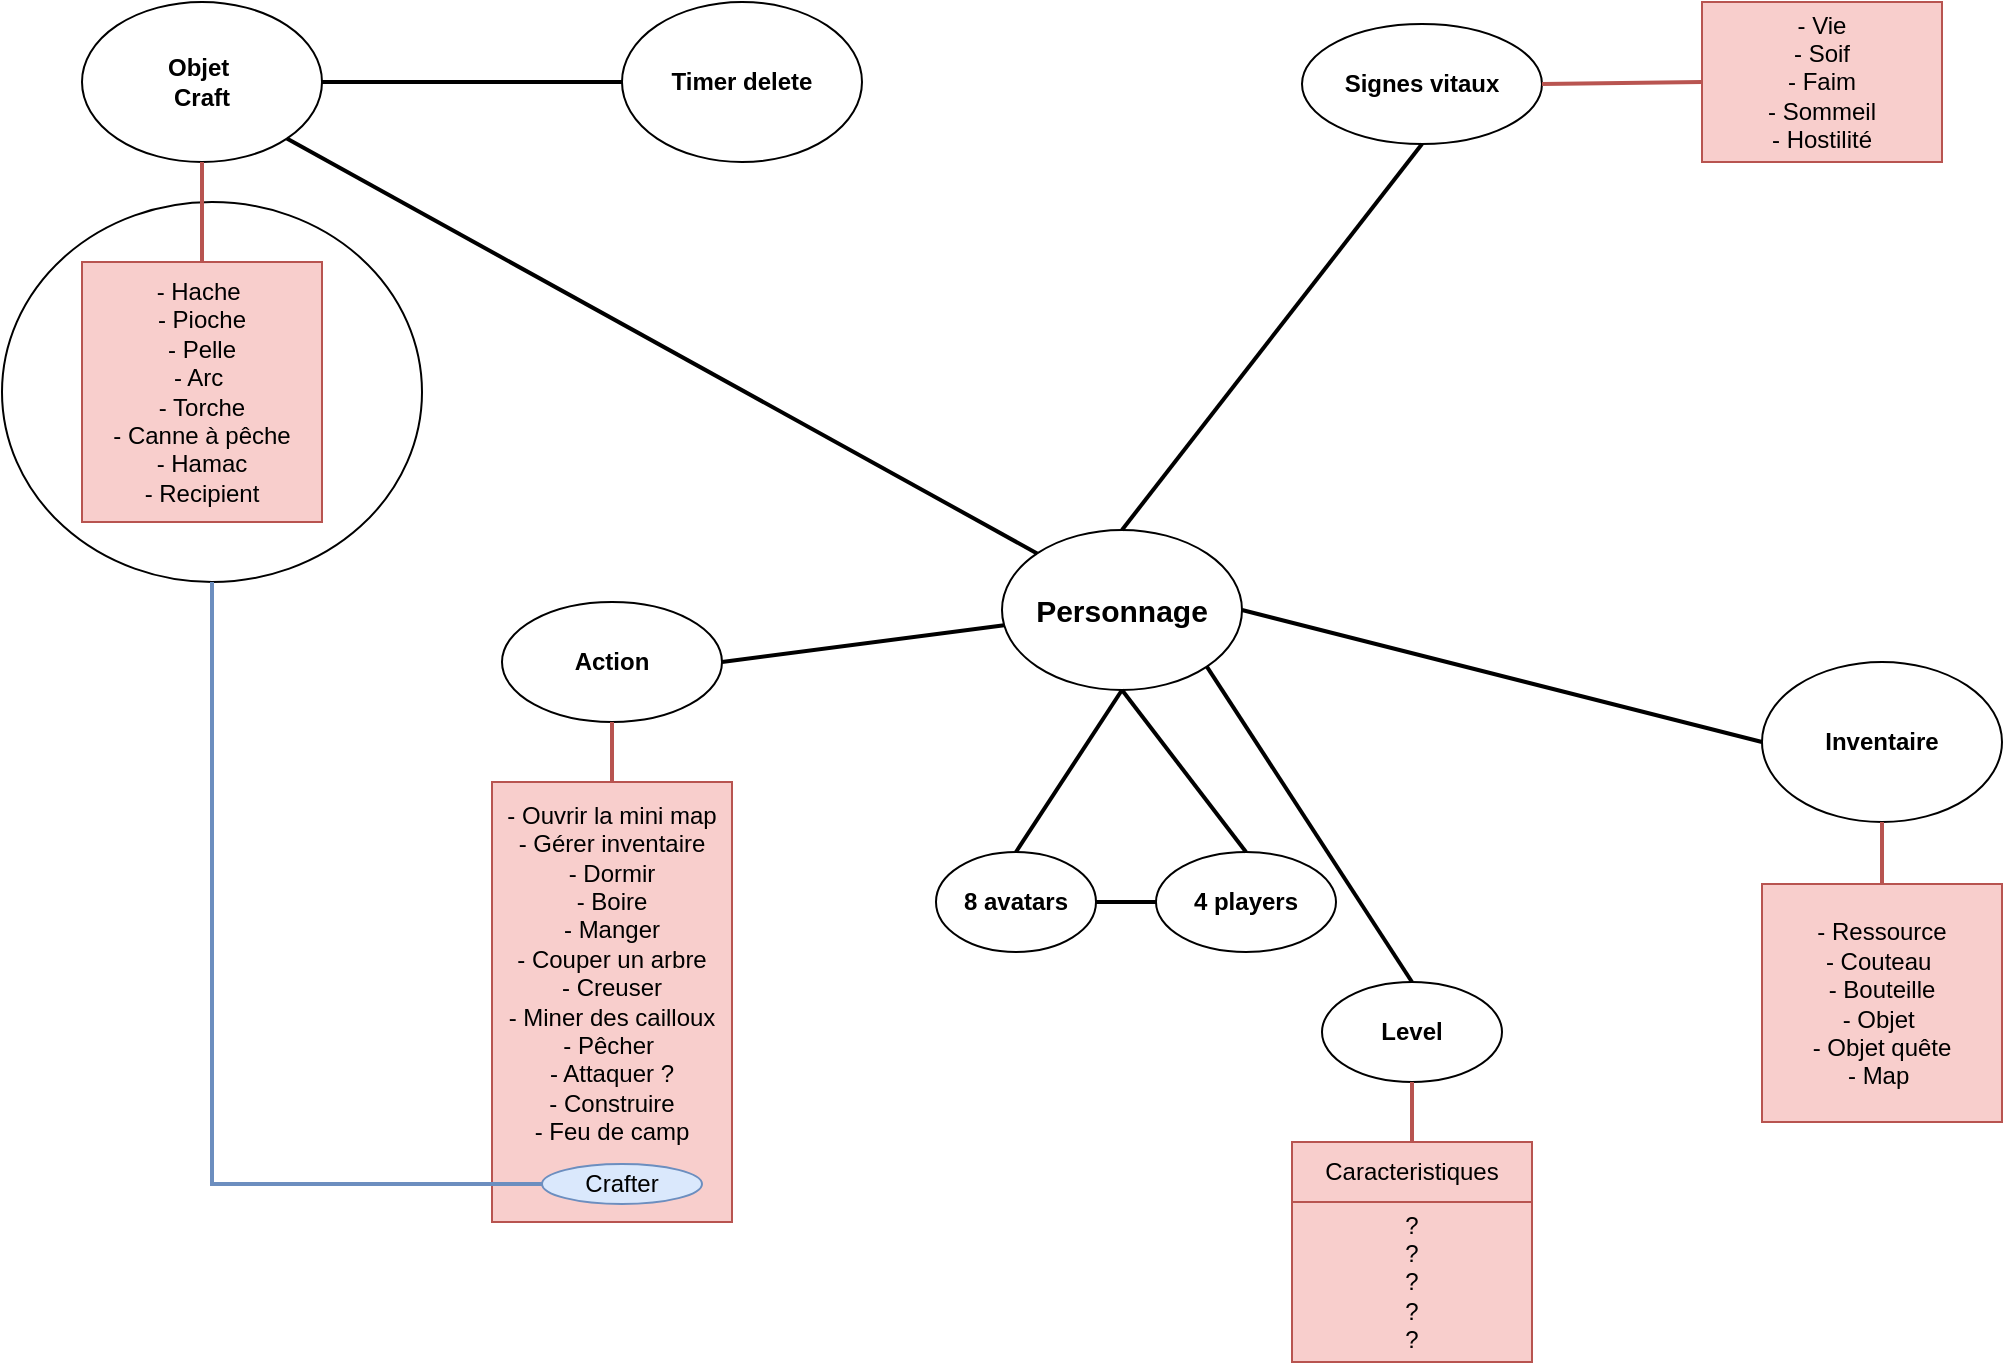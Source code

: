 <mxfile version="13.6.4" type="device"><diagram id="XS-zCZyyA6C_MzIB0Q9V" name="Page-1"><mxGraphModel dx="1038" dy="548" grid="1" gridSize="10" guides="1" tooltips="1" connect="1" arrows="1" fold="1" page="1" pageScale="1" pageWidth="1169" pageHeight="827" math="0" shadow="0"><root><mxCell id="0"/><mxCell id="1" parent="0"/><mxCell id="oPqUrmXg5Qp3O78273Og-11" value="" style="ellipse;whiteSpace=wrap;html=1;" vertex="1" parent="1"><mxGeometry x="40" y="170" width="210" height="190" as="geometry"/></mxCell><mxCell id="oPqUrmXg5Qp3O78273Og-1" value="&lt;font style=&quot;font-size: 15px&quot;&gt;&lt;b&gt;Personnage&lt;/b&gt;&lt;/font&gt;" style="ellipse;whiteSpace=wrap;html=1;" vertex="1" parent="1"><mxGeometry x="540" y="334" width="120" height="80" as="geometry"/></mxCell><mxCell id="oPqUrmXg5Qp3O78273Og-2" value="&lt;b&gt;Objet&amp;nbsp;&lt;br&gt;Craft&lt;/b&gt;" style="ellipse;whiteSpace=wrap;html=1;" vertex="1" parent="1"><mxGeometry x="80" y="70" width="120" height="80" as="geometry"/></mxCell><mxCell id="oPqUrmXg5Qp3O78273Og-5" value="" style="endArrow=none;html=1;entryX=0;entryY=0;entryDx=0;entryDy=0;exitX=1;exitY=1;exitDx=0;exitDy=0;strokeWidth=2;" edge="1" parent="1" source="oPqUrmXg5Qp3O78273Og-2" target="oPqUrmXg5Qp3O78273Og-1"><mxGeometry width="50" height="50" relative="1" as="geometry"><mxPoint x="570" y="450" as="sourcePoint"/><mxPoint x="620" y="400" as="targetPoint"/></mxGeometry></mxCell><mxCell id="oPqUrmXg5Qp3O78273Og-6" value="- Hache&amp;nbsp;&lt;br&gt;- Pioche&lt;br&gt;- Pelle&lt;br&gt;- Arc&amp;nbsp;&lt;br&gt;- Torche&lt;br&gt;- Canne à pêche&lt;br&gt;- Hamac&lt;br&gt;- Recipient" style="rounded=0;whiteSpace=wrap;html=1;fillColor=#f8cecc;strokeColor=#b85450;" vertex="1" parent="1"><mxGeometry x="80" y="200" width="120" height="130" as="geometry"/></mxCell><mxCell id="oPqUrmXg5Qp3O78273Og-7" value="" style="endArrow=none;html=1;entryX=0.5;entryY=1;entryDx=0;entryDy=0;exitX=0.5;exitY=0;exitDx=0;exitDy=0;fillColor=#f8cecc;strokeColor=#b85450;strokeWidth=2;" edge="1" parent="1" source="oPqUrmXg5Qp3O78273Og-6" target="oPqUrmXg5Qp3O78273Og-2"><mxGeometry width="50" height="50" relative="1" as="geometry"><mxPoint x="180" y="200" as="sourcePoint"/><mxPoint x="230" y="150" as="targetPoint"/></mxGeometry></mxCell><mxCell id="oPqUrmXg5Qp3O78273Og-8" value="&lt;b&gt;Timer delete&lt;/b&gt;" style="ellipse;whiteSpace=wrap;html=1;" vertex="1" parent="1"><mxGeometry x="350" y="70" width="120" height="80" as="geometry"/></mxCell><mxCell id="oPqUrmXg5Qp3O78273Og-10" value="" style="endArrow=none;html=1;entryX=1;entryY=0.5;entryDx=0;entryDy=0;exitX=0;exitY=0.5;exitDx=0;exitDy=0;strokeWidth=2;" edge="1" parent="1" source="oPqUrmXg5Qp3O78273Og-8" target="oPqUrmXg5Qp3O78273Og-2"><mxGeometry width="50" height="50" relative="1" as="geometry"><mxPoint x="180" y="200" as="sourcePoint"/><mxPoint x="230" y="150" as="targetPoint"/></mxGeometry></mxCell><mxCell id="oPqUrmXg5Qp3O78273Og-12" value="&lt;b&gt;Action&lt;/b&gt;" style="ellipse;whiteSpace=wrap;html=1;gradientColor=none;" vertex="1" parent="1"><mxGeometry x="290" y="370" width="110" height="60" as="geometry"/></mxCell><mxCell id="oPqUrmXg5Qp3O78273Og-13" value="" style="endArrow=none;html=1;exitX=1;exitY=0.5;exitDx=0;exitDy=0;strokeWidth=2;" edge="1" parent="1" source="oPqUrmXg5Qp3O78273Og-12" target="oPqUrmXg5Qp3O78273Og-1"><mxGeometry width="50" height="50" relative="1" as="geometry"><mxPoint x="180" y="400" as="sourcePoint"/><mxPoint x="230" y="350" as="targetPoint"/></mxGeometry></mxCell><mxCell id="oPqUrmXg5Qp3O78273Og-14" value="- Ouvrir la mini map&lt;br&gt;- Gérer inventaire&lt;br&gt;- Dormir&lt;br&gt;- Boire&lt;br&gt;- Manger&lt;br&gt;- Couper un arbre&lt;br&gt;- Creuser&lt;br&gt;- Miner des cailloux&lt;br&gt;- Pêcher&amp;nbsp;&lt;br&gt;- Attaquer ?&lt;br&gt;- Construire&lt;br&gt;- Feu de camp&lt;br&gt;&lt;br&gt;- Crafter" style="rounded=0;whiteSpace=wrap;html=1;fillColor=#f8cecc;strokeColor=#b85450;" vertex="1" parent="1"><mxGeometry x="285" y="460" width="120" height="220" as="geometry"/></mxCell><mxCell id="oPqUrmXg5Qp3O78273Og-16" style="edgeStyle=orthogonalEdgeStyle;rounded=0;orthogonalLoop=1;jettySize=auto;html=1;strokeWidth=2;endArrow=none;endFill=0;fillColor=#dae8fc;strokeColor=#6c8ebf;entryX=0.5;entryY=1;entryDx=0;entryDy=0;" edge="1" parent="1" source="oPqUrmXg5Qp3O78273Og-15" target="oPqUrmXg5Qp3O78273Og-11"><mxGeometry relative="1" as="geometry"><mxPoint x="140" y="360" as="targetPoint"/></mxGeometry></mxCell><mxCell id="oPqUrmXg5Qp3O78273Og-15" value="Crafter" style="ellipse;whiteSpace=wrap;html=1;fillColor=#dae8fc;strokeColor=#6c8ebf;" vertex="1" parent="1"><mxGeometry x="310" y="651" width="80" height="20" as="geometry"/></mxCell><mxCell id="oPqUrmXg5Qp3O78273Og-17" value="" style="endArrow=none;html=1;strokeWidth=2;entryX=0.5;entryY=1;entryDx=0;entryDy=0;exitX=0.5;exitY=0;exitDx=0;exitDy=0;fillColor=#f8cecc;strokeColor=#b85450;" edge="1" parent="1" source="oPqUrmXg5Qp3O78273Og-14" target="oPqUrmXg5Qp3O78273Og-12"><mxGeometry width="50" height="50" relative="1" as="geometry"><mxPoint x="180" y="470" as="sourcePoint"/><mxPoint x="230" y="420" as="targetPoint"/></mxGeometry></mxCell><mxCell id="oPqUrmXg5Qp3O78273Og-19" value="&lt;b&gt;8 avatars&lt;/b&gt;" style="ellipse;whiteSpace=wrap;html=1;gradientColor=none;" vertex="1" parent="1"><mxGeometry x="507" y="495" width="80" height="50" as="geometry"/></mxCell><mxCell id="oPqUrmXg5Qp3O78273Og-20" value="&lt;b&gt;4 players&lt;/b&gt;" style="ellipse;whiteSpace=wrap;html=1;gradientColor=none;" vertex="1" parent="1"><mxGeometry x="617" y="495" width="90" height="50" as="geometry"/></mxCell><mxCell id="oPqUrmXg5Qp3O78273Og-21" value="" style="endArrow=none;html=1;strokeWidth=2;entryX=0.5;entryY=1;entryDx=0;entryDy=0;exitX=0.5;exitY=0;exitDx=0;exitDy=0;" edge="1" parent="1" source="oPqUrmXg5Qp3O78273Og-19" target="oPqUrmXg5Qp3O78273Og-1"><mxGeometry width="50" height="50" relative="1" as="geometry"><mxPoint x="620" y="470" as="sourcePoint"/><mxPoint x="670" y="420" as="targetPoint"/></mxGeometry></mxCell><mxCell id="oPqUrmXg5Qp3O78273Og-24" value="" style="endArrow=none;html=1;strokeWidth=2;entryX=0.5;entryY=0;entryDx=0;entryDy=0;exitX=0.5;exitY=1;exitDx=0;exitDy=0;" edge="1" parent="1" source="oPqUrmXg5Qp3O78273Og-1" target="oPqUrmXg5Qp3O78273Og-20"><mxGeometry width="50" height="50" relative="1" as="geometry"><mxPoint x="600" y="420" as="sourcePoint"/><mxPoint x="670" y="420" as="targetPoint"/></mxGeometry></mxCell><mxCell id="oPqUrmXg5Qp3O78273Og-25" value="" style="endArrow=none;html=1;strokeWidth=2;entryX=0;entryY=0.5;entryDx=0;entryDy=0;exitX=1;exitY=0.5;exitDx=0;exitDy=0;" edge="1" parent="1" source="oPqUrmXg5Qp3O78273Og-19" target="oPqUrmXg5Qp3O78273Og-20"><mxGeometry width="50" height="50" relative="1" as="geometry"><mxPoint x="547" y="470" as="sourcePoint"/><mxPoint x="597" y="420" as="targetPoint"/></mxGeometry></mxCell><mxCell id="oPqUrmXg5Qp3O78273Og-26" value="&lt;b&gt;Inventaire&lt;/b&gt;" style="ellipse;whiteSpace=wrap;html=1;gradientColor=none;" vertex="1" parent="1"><mxGeometry x="920" y="400" width="120" height="80" as="geometry"/></mxCell><mxCell id="oPqUrmXg5Qp3O78273Og-27" value="- Ressource&lt;br&gt;- Couteau&amp;nbsp;&lt;br&gt;- Bouteille&lt;br&gt;- Objet&amp;nbsp;&lt;br&gt;- Objet quête&lt;br&gt;- Map&amp;nbsp;" style="rounded=0;whiteSpace=wrap;html=1;fillColor=#f8cecc;strokeColor=#b85450;" vertex="1" parent="1"><mxGeometry x="920" y="511" width="120" height="119" as="geometry"/></mxCell><mxCell id="oPqUrmXg5Qp3O78273Og-28" value="" style="endArrow=none;html=1;strokeWidth=2;entryX=0.5;entryY=1;entryDx=0;entryDy=0;exitX=0.5;exitY=0;exitDx=0;exitDy=0;fillColor=#f8cecc;strokeColor=#b85450;" edge="1" parent="1" source="oPqUrmXg5Qp3O78273Og-27" target="oPqUrmXg5Qp3O78273Og-26"><mxGeometry width="50" height="50" relative="1" as="geometry"><mxPoint x="760" y="530" as="sourcePoint"/><mxPoint x="810" y="480" as="targetPoint"/></mxGeometry></mxCell><mxCell id="oPqUrmXg5Qp3O78273Og-29" value="&lt;b&gt;Level&lt;/b&gt;" style="ellipse;whiteSpace=wrap;html=1;strokeColor=#000000;fillColor=#ffffff;gradientColor=none;" vertex="1" parent="1"><mxGeometry x="700" y="560" width="90" height="50" as="geometry"/></mxCell><mxCell id="oPqUrmXg5Qp3O78273Og-30" value="?&lt;br&gt;?&lt;br&gt;?&lt;br&gt;?&lt;br&gt;?" style="rounded=0;whiteSpace=wrap;html=1;strokeColor=#b85450;fillColor=#f8cecc;" vertex="1" parent="1"><mxGeometry x="685" y="670" width="120" height="80" as="geometry"/></mxCell><mxCell id="oPqUrmXg5Qp3O78273Og-31" value="Caracteristiques" style="rounded=0;whiteSpace=wrap;html=1;strokeColor=#b85450;fillColor=#f8cecc;" vertex="1" parent="1"><mxGeometry x="685" y="640" width="120" height="30" as="geometry"/></mxCell><mxCell id="oPqUrmXg5Qp3O78273Og-32" value="" style="endArrow=none;html=1;strokeWidth=2;entryX=1;entryY=1;entryDx=0;entryDy=0;exitX=0.5;exitY=0;exitDx=0;exitDy=0;" edge="1" parent="1" source="oPqUrmXg5Qp3O78273Og-29" target="oPqUrmXg5Qp3O78273Og-1"><mxGeometry width="50" height="50" relative="1" as="geometry"><mxPoint x="760" y="600" as="sourcePoint"/><mxPoint x="810" y="550" as="targetPoint"/></mxGeometry></mxCell><mxCell id="oPqUrmXg5Qp3O78273Og-33" value="" style="endArrow=none;html=1;strokeWidth=2;exitX=0.5;exitY=0;exitDx=0;exitDy=0;entryX=0.5;entryY=1;entryDx=0;entryDy=0;fillColor=#f8cecc;strokeColor=#b85450;" edge="1" parent="1" source="oPqUrmXg5Qp3O78273Og-31" target="oPqUrmXg5Qp3O78273Og-29"><mxGeometry width="50" height="50" relative="1" as="geometry"><mxPoint x="760" y="600" as="sourcePoint"/><mxPoint x="810" y="550" as="targetPoint"/></mxGeometry></mxCell><mxCell id="oPqUrmXg5Qp3O78273Og-34" value="" style="endArrow=none;html=1;strokeWidth=2;entryX=0;entryY=0.5;entryDx=0;entryDy=0;exitX=1;exitY=0.5;exitDx=0;exitDy=0;" edge="1" parent="1" source="oPqUrmXg5Qp3O78273Og-1" target="oPqUrmXg5Qp3O78273Og-26"><mxGeometry width="50" height="50" relative="1" as="geometry"><mxPoint x="760" y="500" as="sourcePoint"/><mxPoint x="820" y="450" as="targetPoint"/></mxGeometry></mxCell><mxCell id="oPqUrmXg5Qp3O78273Og-35" value="&lt;b&gt;Signes vitaux&lt;/b&gt;" style="ellipse;whiteSpace=wrap;html=1;strokeColor=#000000;fillColor=#ffffff;gradientColor=none;" vertex="1" parent="1"><mxGeometry x="690" y="81" width="120" height="60" as="geometry"/></mxCell><mxCell id="oPqUrmXg5Qp3O78273Og-36" value="- Vie&lt;br&gt;- Soif&lt;br&gt;- Faim&lt;br&gt;- Sommeil&lt;br&gt;- Hostilité" style="rounded=0;whiteSpace=wrap;html=1;strokeColor=#b85450;fillColor=#f8cecc;" vertex="1" parent="1"><mxGeometry x="890" y="70" width="120" height="80" as="geometry"/></mxCell><mxCell id="oPqUrmXg5Qp3O78273Og-37" value="" style="endArrow=none;html=1;strokeWidth=2;entryX=0.5;entryY=1;entryDx=0;entryDy=0;exitX=0.5;exitY=0;exitDx=0;exitDy=0;" edge="1" parent="1" source="oPqUrmXg5Qp3O78273Og-1" target="oPqUrmXg5Qp3O78273Og-35"><mxGeometry width="50" height="50" relative="1" as="geometry"><mxPoint x="540" y="170" as="sourcePoint"/><mxPoint x="590" y="120" as="targetPoint"/></mxGeometry></mxCell><mxCell id="oPqUrmXg5Qp3O78273Og-38" value="" style="endArrow=none;html=1;strokeWidth=2;entryX=0;entryY=0.5;entryDx=0;entryDy=0;exitX=1;exitY=0.5;exitDx=0;exitDy=0;fillColor=#f8cecc;strokeColor=#b85450;" edge="1" parent="1" source="oPqUrmXg5Qp3O78273Og-35" target="oPqUrmXg5Qp3O78273Og-36"><mxGeometry width="50" height="50" relative="1" as="geometry"><mxPoint x="540" y="170" as="sourcePoint"/><mxPoint x="590" y="120" as="targetPoint"/></mxGeometry></mxCell></root></mxGraphModel></diagram></mxfile>